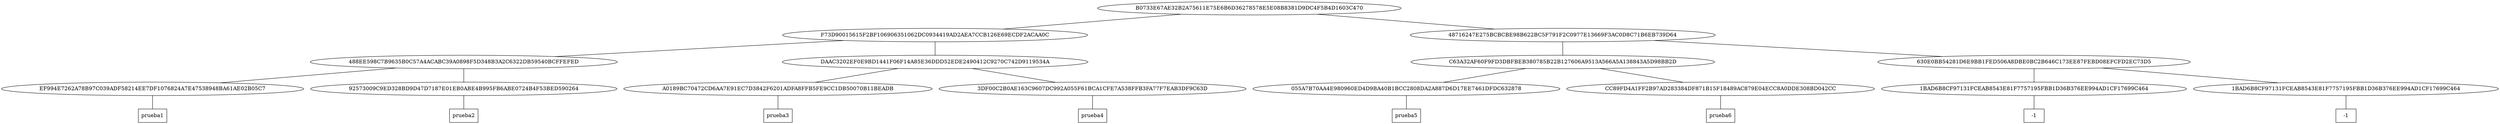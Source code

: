 graph{
     9 [label="B0733E67AE32B2A75611E75E6B6D36278578E5E08B8381D9DC4F5B4D1603C470"];
     9 --    10;
     9 --    17;
    10 [label="F73D90015615F2BF106906351062DC0934419AD2AEA7CCB126E69ECDF2ACAA0C"];
    10 --    11;
    10 --    14;
    11 [label="488EE598C7B9635B0C57A4ACABC39A0898F5D348B3A2C6322DB59540BCFFEFED"];
    11 --    12;
    11 --    13;
    12 [label="EF994E7262A78B97C039ADF58214EE7DF1076824A7E47538948BA61AE02B05C7"];
     1 [label="prueba1" shape=rect];
    12 --     1;
    13 [label="92573009C9ED328BD9D47D7187E01EB0ABE4B995FB6ABE0724B4F53BED590264"];
     2 [label="prueba2" shape=rect];
    13 --     2;
    14 [label="DAAC3202EF0E9BD1441F06F14A85E36DDD52EDE2490412C9270C742D9119534A"];
    14 --    15;
    14 --    16;
    15 [label="A0189BC70472CD6AA7E91EC7D3842F6201ADFA8FFB5FE9CC1DB50070B11BEADB"];
     3 [label="prueba3" shape=rect];
    15 --     3;
    16 [label="3DF00C2B0AE163C9607DC992A055F61BCA1CFE7A538FFB3FA77F7EAB3DF9C63D"];
     4 [label="prueba4" shape=rect];
    16 --     4;
    17 [label="48716247E275BCBCBE98B622BC5F791F2C0977E13669F3AC0D8C71B6EB739D64"];
    17 --    18;
    17 --    21;
    18 [label="C63A32AF60F9FD3DBFBEB380785B22B127606A9513A566A5A138843A5D98BB2D"];
    18 --    19;
    18 --    20;
    19 [label="055A7B70AA4E980960ED4D9BA40B1BCC2808DA2A887D6D17EE7461DFDC632878"];
     5 [label="prueba5" shape=rect];
    19 --     5;
    20 [label="CC89FD4A1FF2B97AD283384DF871B15F18489AC879E04ECC8A0DDE308BD042CC"];
     6 [label="prueba6" shape=rect];
    20 --     6;
    21 [label="630E0BB54281D6E9BB1FED506A8DBE0BC2B646C173EE87FEBD08EFCFD2EC73D5"];
    21 --    22;
    21 --    23;
    22 [label="1BAD6B8CF97131FCEAB8543E81F7757195FBB1D36B376EE994AD1CF17699C464"];
     7 [label="-1" shape=rect];
    22 --     7;
    23 [label="1BAD6B8CF97131FCEAB8543E81F7757195FBB1D36B376EE994AD1CF17699C464"];
     8 [label="-1" shape=rect];
    23 --     8;
}
